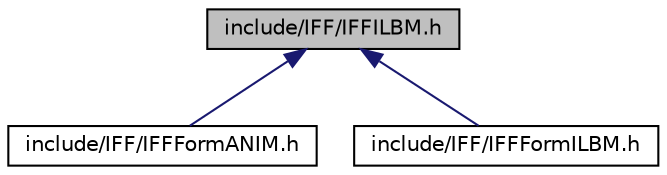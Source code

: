 digraph G
{
  edge [fontname="Helvetica",fontsize="10",labelfontname="Helvetica",labelfontsize="10"];
  node [fontname="Helvetica",fontsize="10",shape=record];
  Node1 [label="include/IFF/IFFILBM.h",height=0.2,width=0.4,color="black", fillcolor="grey75", style="filled" fontcolor="black"];
  Node1 -> Node2 [dir="back",color="midnightblue",fontsize="10",style="solid",fontname="Helvetica"];
  Node2 [label="include/IFF/IFFFormANIM.h",height=0.2,width=0.4,color="black", fillcolor="white", style="filled",URL="$_i_f_f_form_a_n_i_m_8h.html"];
  Node1 -> Node3 [dir="back",color="midnightblue",fontsize="10",style="solid",fontname="Helvetica"];
  Node3 [label="include/IFF/IFFFormILBM.h",height=0.2,width=0.4,color="black", fillcolor="white", style="filled",URL="$_i_f_f_form_i_l_b_m_8h.html"];
}
